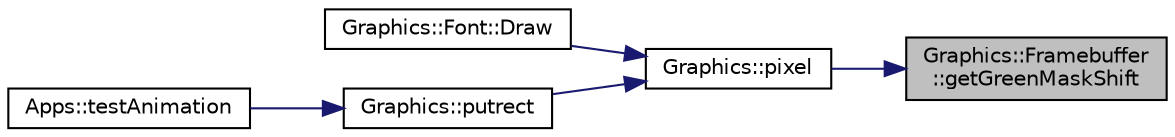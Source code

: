 digraph "Graphics::Framebuffer::getGreenMaskShift"
{
 // LATEX_PDF_SIZE
  edge [fontname="Helvetica",fontsize="10",labelfontname="Helvetica",labelfontsize="10"];
  node [fontname="Helvetica",fontsize="10",shape=record];
  rankdir="RL";
  Node1 [label="Graphics::Framebuffer\l::getGreenMaskShift",height=0.2,width=0.4,color="black", fillcolor="grey75", style="filled", fontcolor="black",tooltip=" "];
  Node1 -> Node2 [dir="back",color="midnightblue",fontsize="10",style="solid",fontname="Helvetica"];
  Node2 [label="Graphics::pixel",height=0.2,width=0.4,color="black", fillcolor="white", style="filled",URL="$d6/d9b/namespace_graphics.html#a9a087c9e0e221a9939cbe6b958171886",tooltip="Draws a pixel at a given coordinate."];
  Node2 -> Node3 [dir="back",color="midnightblue",fontsize="10",style="solid",fontname="Helvetica"];
  Node3 [label="Graphics::Font::Draw",height=0.2,width=0.4,color="black", fillcolor="white", style="filled",URL="$dc/d65/namespace_graphics_1_1_font.html#ae8d46d81e70d6c7edb55424a5f465f8b",tooltip="Draw the character at the given coordinates in the given color."];
  Node2 -> Node4 [dir="back",color="midnightblue",fontsize="10",style="solid",fontname="Helvetica"];
  Node4 [label="Graphics::putrect",height=0.2,width=0.4,color="black", fillcolor="white", style="filled",URL="$d6/d9b/namespace_graphics.html#a0c60e5c671ea347d63839d16c3712268",tooltip="Draws and fills a rectangle of a given width and height, and color at the provided coordinates."];
  Node4 -> Node5 [dir="back",color="midnightblue",fontsize="10",style="solid",fontname="Helvetica"];
  Node5 [label="Apps::testAnimation",height=0.2,width=0.4,color="black", fillcolor="white", style="filled",URL="$dc/da3/namespace_apps.html#a01ace99cc76e0adcf1428dadf9134e3e",tooltip="Run a simple animation."];
}
